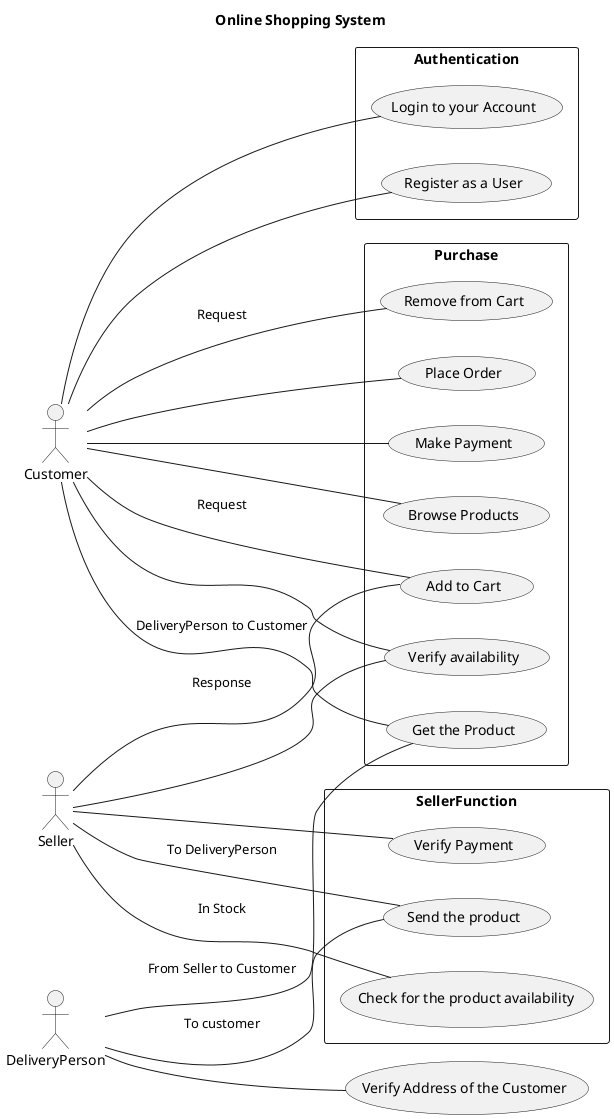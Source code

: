@startuml

title Online Shopping System
left to right direction
actor Customer
actor Seller
actor DeliveryPerson
rectangle Authentication{
    (Customer) -- (Register as a User)
    (Customer) -- (Login to your Account)
}
rectangle Purchase{
(Customer) -- (Browse Products)
(Customer) -- (Verify availability)
(Customer) -- (Add to Cart) :Request
(Customer) -- (Remove from Cart) :Request
(Customer) -- (Place Order)
(Customer) -- (Make Payment)
(Customer) -- (Get the Product) : DeliveryPerson to Customer
}
rectangle SellerFunction{   
(Seller) -- (Check for the product availability): In Stock 
(Seller) -- (Add to Cart) :Response
(Seller) -- (Verify availability)
(Seller) -- (Verify Payment)
(Seller) -- (Send the product) : To DeliveryPerson
}
(DeliveryPerson) -- (Send the product) :To customer
(DeliveryPerson) -- (Verify Address of the Customer)
(DeliveryPerson) -- (Get the Product) : From Seller to Customer
@enduml